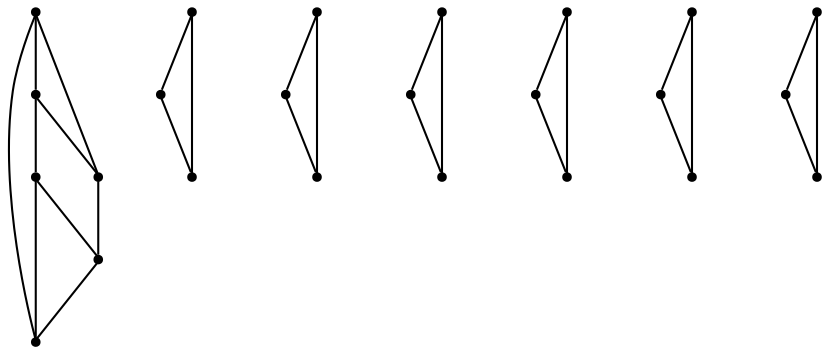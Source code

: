 graph {
  node [shape=point,comment="{\"directed\":false,\"doi\":\"10.1007/978-3-030-68766-3_38\",\"figure\":\"8 (2)\"}"]

  v0 [pos="1507.0317007536703,272.1470974449711"]
  v1 [pos="1507.0317007536703,526.2855384996426"]
  v2 [pos="1459.390844889686,490.27940389597364"]
  v3 [pos="1447.547247739781,466.6049630754952"]
  v4 [pos="1421.5014318507194,471.34325953700807"]
  v5 [pos="1444.3175920049043,509.2280114320617"]
  v6 [pos="1406.4281789659376,490.2918670730961"]
  v7 [pos="1418.271776115843,513.966053543021"]
  v8 [pos="1406.4323758015057,378.0169544396709"]
  v9 [pos="1390.5464629385447,356.8389643019853"]
  v10 [pos="1390.5464629385447,399.19519892791"]
  v11 [pos="1379.9614395459253,335.6813222085813"]
  v12 [pos="1379.9614395459253,462.7510593854789"]
  v13 [pos="1252.8913055150156,272.1470974449711"]
  v14 [pos="1365.138311702158,383.3384767204037"]
  v15 [pos="1349.256595674765,404.51672120864276"]
  v16 [pos="1365.138311702158,425.6947113463283"]
  v17 [pos="1353.4989605498986,310.2653431481555"]
  v18 [pos="1341.6553633999931,286.5911566782306"]
  v19 [pos="1315.6095475109319,291.32919878918995"]
  v20 [pos="1338.4257076651168,329.21395068424357"]
  v21 [pos="1300.53629462615,310.277806325278"]
  v22 [pos="1312.3798917760555,333.9522471457564"]
  v23 [pos="1252.8913055150156,526.2855384996426"]

  v0 -- v1 [id="-1",pos="1507.0317007536703,272.1470974449711 1507.0317007536703,526.2855384996426 1507.0317007536703,526.2855384996426 1507.0317007536703,526.2855384996426"]
  v23 -- v1 [id="-2",pos="1252.8913055150156,526.2855384996426 1507.0317007536703,526.2855384996426 1507.0317007536703,526.2855384996426 1507.0317007536703,526.2855384996426"]
  v23 -- v13 [id="-3",pos="1252.8913055150156,526.2855384996426 1252.8913055150156,272.1470974449711 1252.8913055150156,272.1470974449711 1252.8913055150156,272.1470974449711"]
  v23 -- v11 [id="-4",pos="1252.8913055150156,526.2855384996426 1379.9614395459253,335.6813222085813 1379.9614395459253,335.6813222085813 1379.9614395459253,335.6813222085813"]
  v13 -- v0 [id="-5",pos="1252.8913055150156,272.1470974449711 1507.0317007536703,272.1470974449711 1507.0317007536703,272.1470974449711 1507.0317007536703,272.1470974449711"]
  v21 -- v22 [id="-6",pos="1300.53629462615,310.277806325278 1312.3798917760555,333.9522471457564 1312.3798917760555,333.9522471457564 1312.3798917760555,333.9522471457564"]
  v22 -- v20 [id="-7",pos="1312.3798917760555,333.9522471457564 1338.4257076651168,329.21395068424357 1338.4257076651168,329.21395068424357 1338.4257076651168,329.21395068424357"]
  v19 -- v17 [id="-8",pos="1315.6095475109319,291.32919878918995 1353.4989605498986,310.2653431481555 1353.4989605498986,310.2653431481555 1353.4989605498986,310.2653431481555"]
  v20 -- v21 [id="-9",pos="1338.4257076651168,329.21395068424357 1300.53629462615,310.277806325278 1300.53629462615,310.277806325278 1300.53629462615,310.277806325278"]
  v18 -- v19 [id="-10",pos="1341.6553633999931,286.5911566782306 1315.6095475109319,291.32919878918995 1315.6095475109319,291.32919878918995 1315.6095475109319,291.32919878918995"]
  v15 -- v16 [id="-11",pos="1349.256595674765,404.51672120864276 1365.138311702158,425.6947113463283 1365.138311702158,425.6947113463283 1365.138311702158,425.6947113463283"]
  v17 -- v18 [id="-12",pos="1353.4989605498986,310.2653431481555 1341.6553633999931,286.5911566782306 1341.6553633999931,286.5911566782306 1341.6553633999931,286.5911566782306"]
  v16 -- v14 [id="-13",pos="1365.138311702158,425.6947113463283 1365.138311702158,383.3384767204037 1365.138311702158,383.3384767204037 1365.138311702158,383.3384767204037"]
  v14 -- v15 [id="-14",pos="1365.138311702158,383.3384767204037 1349.256595674765,404.51672120864276 1349.256595674765,404.51672120864276 1349.256595674765,404.51672120864276"]
  v12 -- v0 [id="-15",pos="1379.9614395459253,462.7510593854789 1507.0317007536703,272.1470974449711 1507.0317007536703,272.1470974449711 1507.0317007536703,272.1470974449711"]
  v12 -- v1 [id="-16",pos="1379.9614395459253,462.7510593854789 1507.0317007536703,526.2855384996426 1507.0317007536703,526.2855384996426 1507.0317007536703,526.2855384996426"]
  v11 -- v13 [id="-17",pos="1379.9614395459253,335.6813222085813 1252.8913055150156,272.1470974449711 1252.8913055150156,272.1470974449711 1252.8913055150156,272.1470974449711"]
  v11 -- v12 [id="-18",pos="1379.9614395459253,335.6813222085813 1379.9614395459253,462.7510593854789 1379.9614395459253,462.7510593854789 1379.9614395459253,462.7510593854789"]
  v10 -- v8 [id="-19",pos="1390.5464629385447,399.19519892791 1406.4323758015057,378.0169544396709 1406.4323758015057,378.0169544396709 1406.4323758015057,378.0169544396709"]
  v9 -- v10 [id="-20",pos="1390.5464629385447,356.8389643019853 1390.5464629385447,399.19519892791 1390.5464629385447,399.19519892791 1390.5464629385447,399.19519892791"]
  v6 -- v7 [id="-21",pos="1406.4281789659376,490.2918670730961 1418.271776115843,513.966053543021 1418.271776115843,513.966053543021 1418.271776115843,513.966053543021"]
  v8 -- v9 [id="-22",pos="1406.4323758015057,378.0169544396709 1390.5464629385447,356.8389643019853 1390.5464629385447,356.8389643019853 1390.5464629385447,356.8389643019853"]
  v7 -- v5 [id="-23",pos="1418.271776115843,513.966053543021 1444.3175920049043,509.2280114320617 1444.3175920049043,509.2280114320617 1444.3175920049043,509.2280114320617"]
  v4 -- v2 [id="-24",pos="1421.5014318507194,471.34325953700807 1459.390844889686,490.27940389597364 1459.390844889686,490.27940389597364 1459.390844889686,490.27940389597364"]
  v5 -- v6 [id="-25",pos="1444.3175920049043,509.2280114320617 1406.4281789659376,490.2918670730961 1406.4281789659376,490.2918670730961 1406.4281789659376,490.2918670730961"]
  v3 -- v4 [id="-26",pos="1447.547247739781,466.6049630754952 1421.5014318507194,471.34325953700807 1421.5014318507194,471.34325953700807 1421.5014318507194,471.34325953700807"]
  v2 -- v3 [id="-27",pos="1459.390844889686,490.27940389597364 1447.547247739781,466.6049630754952 1447.547247739781,466.6049630754952 1447.547247739781,466.6049630754952"]
}
